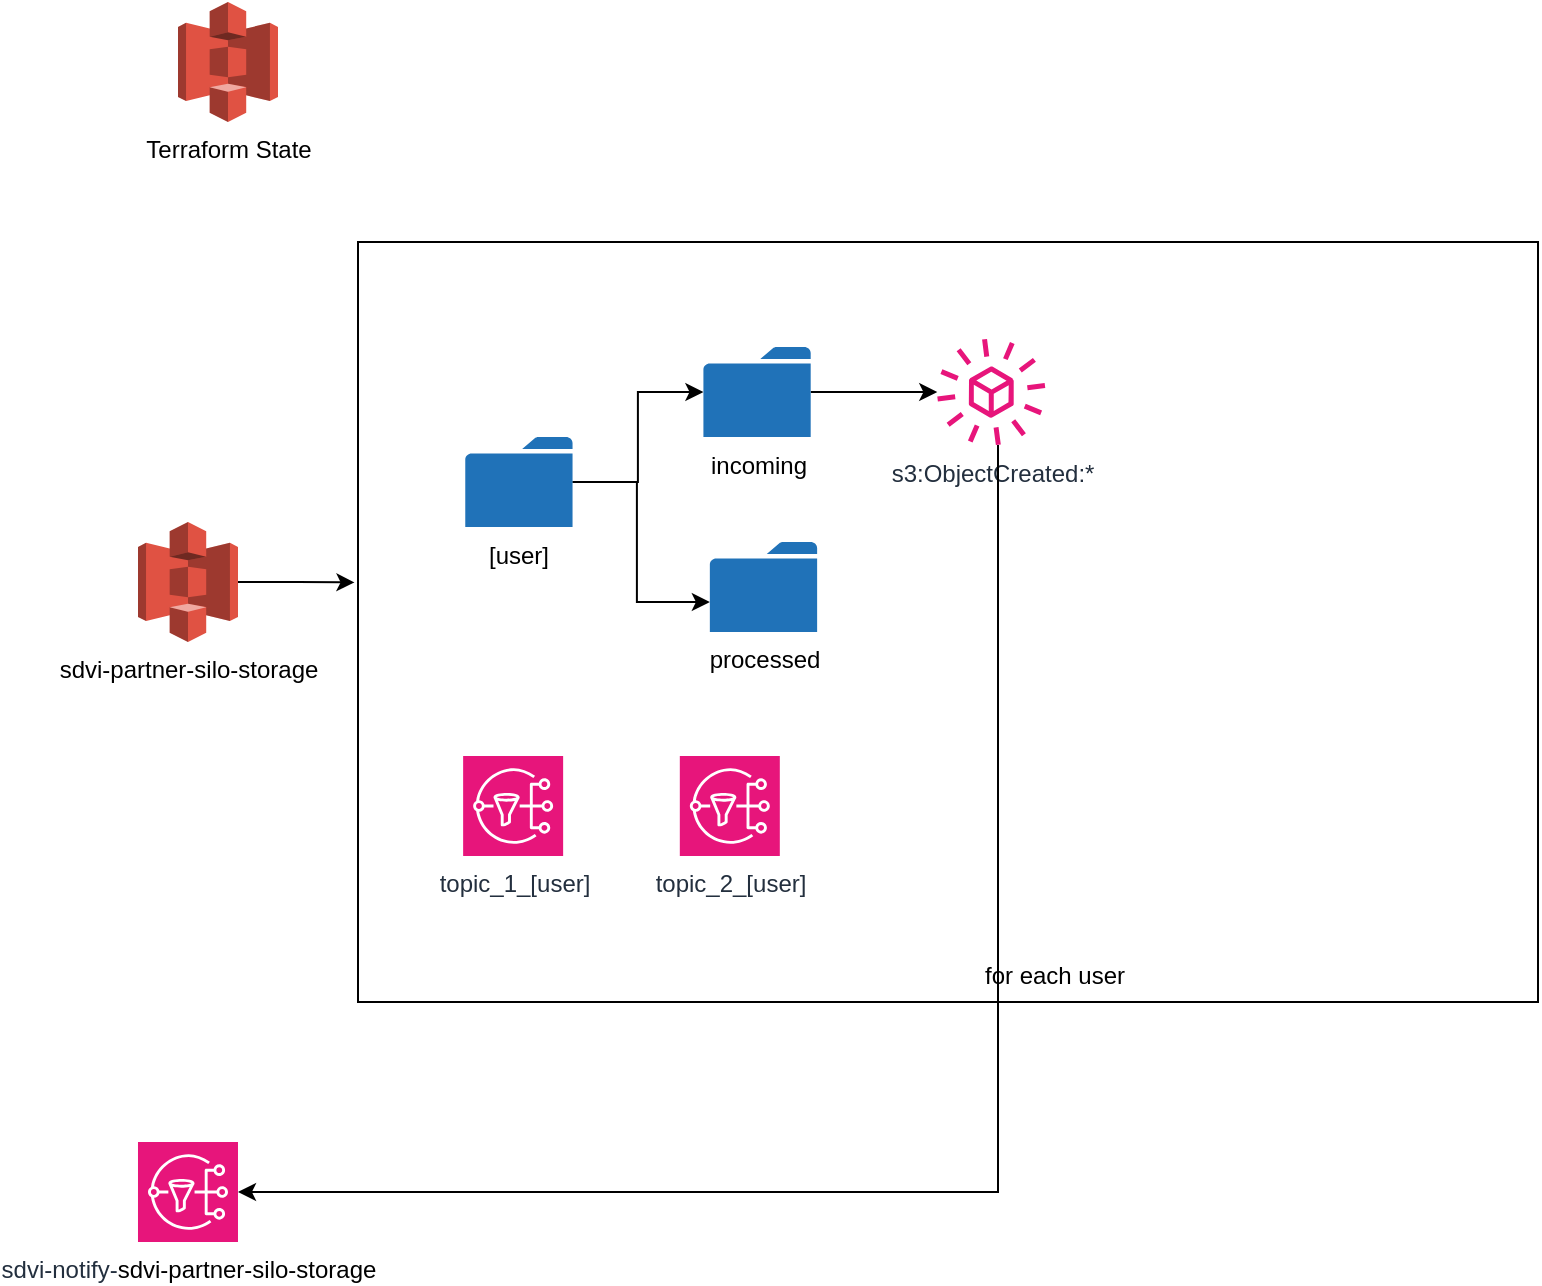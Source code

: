<mxfile version="26.0.16">
  <diagram name="Page-1" id="GoeDKbmdN92qko5kWnKf">
    <mxGraphModel dx="1466" dy="687" grid="1" gridSize="10" guides="1" tooltips="1" connect="1" arrows="1" fold="1" page="1" pageScale="1" pageWidth="827" pageHeight="1169" math="0" shadow="0">
      <root>
        <mxCell id="0" />
        <mxCell id="1" parent="0" />
        <mxCell id="xGvc5hCl1qdH0Zedi4bK-1" value="Terraform State" style="outlineConnect=0;dashed=0;verticalLabelPosition=bottom;verticalAlign=top;align=center;html=1;shape=mxgraph.aws3.s3;fillColor=#E05243;gradientColor=none;" vertex="1" parent="1">
          <mxGeometry x="110" y="40" width="50" height="60" as="geometry" />
        </mxCell>
        <mxCell id="xGvc5hCl1qdH0Zedi4bK-2" value="sdvi-partner-silo-storage" style="outlineConnect=0;dashed=0;verticalLabelPosition=bottom;verticalAlign=top;align=center;html=1;shape=mxgraph.aws3.s3;fillColor=#E05243;gradientColor=none;" vertex="1" parent="1">
          <mxGeometry x="90" y="300" width="50" height="60" as="geometry" />
        </mxCell>
        <mxCell id="xGvc5hCl1qdH0Zedi4bK-13" value="" style="group" vertex="1" connectable="0" parent="1">
          <mxGeometry x="200" y="160" width="590" height="380" as="geometry" />
        </mxCell>
        <mxCell id="xGvc5hCl1qdH0Zedi4bK-11" value="" style="points=[[0.25,0,0],[0.5,0,0],[0.75,0,0],[1,0.25,0],[1,0.5,0],[1,0.75,0],[0.75,1,0],[0.5,1,0],[0.25,1,0],[0,0.75,0],[0,0.5,0],[0,0.25,0]];shape=mxgraph.bpmn.task2;whiteSpace=wrap;rectStyle=rounded;size=10;html=1;container=1;expand=0;collapsible=0;taskMarker=abstract;isLoopStandard=1;" vertex="1" parent="xGvc5hCl1qdH0Zedi4bK-13">
          <mxGeometry width="590.0" height="380" as="geometry" />
        </mxCell>
        <mxCell id="xGvc5hCl1qdH0Zedi4bK-12" value="for each user" style="text;html=1;align=center;verticalAlign=middle;resizable=0;points=[];autosize=1;strokeColor=none;fillColor=none;" vertex="1" parent="xGvc5hCl1qdH0Zedi4bK-11">
          <mxGeometry x="302.763" y="351.852" width="90" height="30" as="geometry" />
        </mxCell>
        <mxCell id="xGvc5hCl1qdH0Zedi4bK-15" value="topic_1_[user]" style="sketch=0;points=[[0,0,0],[0.25,0,0],[0.5,0,0],[0.75,0,0],[1,0,0],[0,1,0],[0.25,1,0],[0.5,1,0],[0.75,1,0],[1,1,0],[0,0.25,0],[0,0.5,0],[0,0.75,0],[1,0.25,0],[1,0.5,0],[1,0.75,0]];outlineConnect=0;fontColor=#232F3E;fillColor=#E7157B;strokeColor=#ffffff;dashed=0;verticalLabelPosition=bottom;verticalAlign=top;align=center;html=1;fontSize=12;fontStyle=0;aspect=fixed;shape=mxgraph.aws4.resourceIcon;resIcon=mxgraph.aws4.sns;" vertex="1" parent="xGvc5hCl1qdH0Zedi4bK-11">
          <mxGeometry x="52.564" y="257" width="50" height="50" as="geometry" />
        </mxCell>
        <mxCell id="xGvc5hCl1qdH0Zedi4bK-19" value="topic_2_[user]" style="sketch=0;points=[[0,0,0],[0.25,0,0],[0.5,0,0],[0.75,0,0],[1,0,0],[0,1,0],[0.25,1,0],[0.5,1,0],[0.75,1,0],[1,1,0],[0,0.25,0],[0,0.5,0],[0,0.75,0],[1,0.25,0],[1,0.5,0],[1,0.75,0]];outlineConnect=0;fontColor=#232F3E;fillColor=#E7157B;strokeColor=#ffffff;dashed=0;verticalLabelPosition=bottom;verticalAlign=top;align=center;html=1;fontSize=12;fontStyle=0;aspect=fixed;shape=mxgraph.aws4.resourceIcon;resIcon=mxgraph.aws4.sns;" vertex="1" parent="xGvc5hCl1qdH0Zedi4bK-11">
          <mxGeometry x="160.909" y="257" width="50" height="50" as="geometry" />
        </mxCell>
        <mxCell id="xGvc5hCl1qdH0Zedi4bK-7" style="edgeStyle=orthogonalEdgeStyle;rounded=0;orthogonalLoop=1;jettySize=auto;html=1;" edge="1" parent="xGvc5hCl1qdH0Zedi4bK-13" source="xGvc5hCl1qdH0Zedi4bK-3" target="xGvc5hCl1qdH0Zedi4bK-4">
          <mxGeometry relative="1" as="geometry" />
        </mxCell>
        <mxCell id="xGvc5hCl1qdH0Zedi4bK-8" style="edgeStyle=orthogonalEdgeStyle;rounded=0;orthogonalLoop=1;jettySize=auto;html=1;" edge="1" parent="xGvc5hCl1qdH0Zedi4bK-13" source="xGvc5hCl1qdH0Zedi4bK-3" target="xGvc5hCl1qdH0Zedi4bK-5">
          <mxGeometry relative="1" as="geometry">
            <Array as="points">
              <mxPoint x="139.455" y="120" />
              <mxPoint x="139.455" y="180" />
            </Array>
          </mxGeometry>
        </mxCell>
        <mxCell id="xGvc5hCl1qdH0Zedi4bK-3" value="[user]" style="sketch=0;pointerEvents=1;shadow=0;dashed=0;html=1;strokeColor=none;labelPosition=center;verticalLabelPosition=bottom;verticalAlign=top;outlineConnect=0;align=center;shape=mxgraph.office.concepts.folder;fillColor=#2072B8;" vertex="1" parent="xGvc5hCl1qdH0Zedi4bK-13">
          <mxGeometry x="53.636" y="97.5" width="53.636" height="45" as="geometry" />
        </mxCell>
        <mxCell id="xGvc5hCl1qdH0Zedi4bK-10" style="edgeStyle=orthogonalEdgeStyle;rounded=0;orthogonalLoop=1;jettySize=auto;html=1;" edge="1" parent="xGvc5hCl1qdH0Zedi4bK-13" source="xGvc5hCl1qdH0Zedi4bK-4" target="xGvc5hCl1qdH0Zedi4bK-9">
          <mxGeometry relative="1" as="geometry" />
        </mxCell>
        <mxCell id="xGvc5hCl1qdH0Zedi4bK-4" value="incoming" style="sketch=0;pointerEvents=1;shadow=0;dashed=0;html=1;strokeColor=none;labelPosition=center;verticalLabelPosition=bottom;verticalAlign=top;outlineConnect=0;align=center;shape=mxgraph.office.concepts.folder;fillColor=#2072B8;" vertex="1" parent="xGvc5hCl1qdH0Zedi4bK-13">
          <mxGeometry x="172.709" y="52.5" width="53.636" height="45" as="geometry" />
        </mxCell>
        <mxCell id="xGvc5hCl1qdH0Zedi4bK-5" value="processed" style="sketch=0;pointerEvents=1;shadow=0;dashed=0;html=1;strokeColor=none;labelPosition=center;verticalLabelPosition=bottom;verticalAlign=top;outlineConnect=0;align=center;shape=mxgraph.office.concepts.folder;fillColor=#2072B8;" vertex="1" parent="xGvc5hCl1qdH0Zedi4bK-13">
          <mxGeometry x="175.927" y="150" width="53.636" height="45" as="geometry" />
        </mxCell>
        <mxCell id="xGvc5hCl1qdH0Zedi4bK-9" value="s3:ObjectCreated:*" style="sketch=0;outlineConnect=0;fontColor=#232F3E;gradientColor=none;fillColor=#E7157B;strokeColor=none;dashed=0;verticalLabelPosition=bottom;verticalAlign=top;align=center;html=1;fontSize=12;fontStyle=0;aspect=fixed;pointerEvents=1;shape=mxgraph.aws4.eventbridge_saas_partner_event_bus_resource;" vertex="1" parent="xGvc5hCl1qdH0Zedi4bK-13">
          <mxGeometry x="289.636" y="48" width="54" height="54" as="geometry" />
        </mxCell>
        <mxCell id="xGvc5hCl1qdH0Zedi4bK-14" style="edgeStyle=orthogonalEdgeStyle;rounded=0;orthogonalLoop=1;jettySize=auto;html=1;entryX=-0.003;entryY=0.448;entryDx=0;entryDy=0;entryPerimeter=0;" edge="1" parent="1" source="xGvc5hCl1qdH0Zedi4bK-2" target="xGvc5hCl1qdH0Zedi4bK-11">
          <mxGeometry relative="1" as="geometry" />
        </mxCell>
        <mxCell id="xGvc5hCl1qdH0Zedi4bK-20" value="sdvi-notify-&lt;span style=&quot;color: rgb(0, 0, 0);&quot;&gt;sdvi-partner-silo-storage&lt;/span&gt;" style="sketch=0;points=[[0,0,0],[0.25,0,0],[0.5,0,0],[0.75,0,0],[1,0,0],[0,1,0],[0.25,1,0],[0.5,1,0],[0.75,1,0],[1,1,0],[0,0.25,0],[0,0.5,0],[0,0.75,0],[1,0.25,0],[1,0.5,0],[1,0.75,0]];outlineConnect=0;fontColor=#232F3E;fillColor=#E7157B;strokeColor=#ffffff;dashed=0;verticalLabelPosition=bottom;verticalAlign=top;align=center;html=1;fontSize=12;fontStyle=0;aspect=fixed;shape=mxgraph.aws4.resourceIcon;resIcon=mxgraph.aws4.sns;" vertex="1" parent="1">
          <mxGeometry x="89.997" y="610" width="50" height="50" as="geometry" />
        </mxCell>
        <mxCell id="xGvc5hCl1qdH0Zedi4bK-21" style="edgeStyle=orthogonalEdgeStyle;rounded=0;orthogonalLoop=1;jettySize=auto;html=1;entryX=1;entryY=0.5;entryDx=0;entryDy=0;entryPerimeter=0;" edge="1" parent="1" source="xGvc5hCl1qdH0Zedi4bK-9" target="xGvc5hCl1qdH0Zedi4bK-20">
          <mxGeometry relative="1" as="geometry">
            <Array as="points">
              <mxPoint x="520" y="635" />
            </Array>
          </mxGeometry>
        </mxCell>
      </root>
    </mxGraphModel>
  </diagram>
</mxfile>
